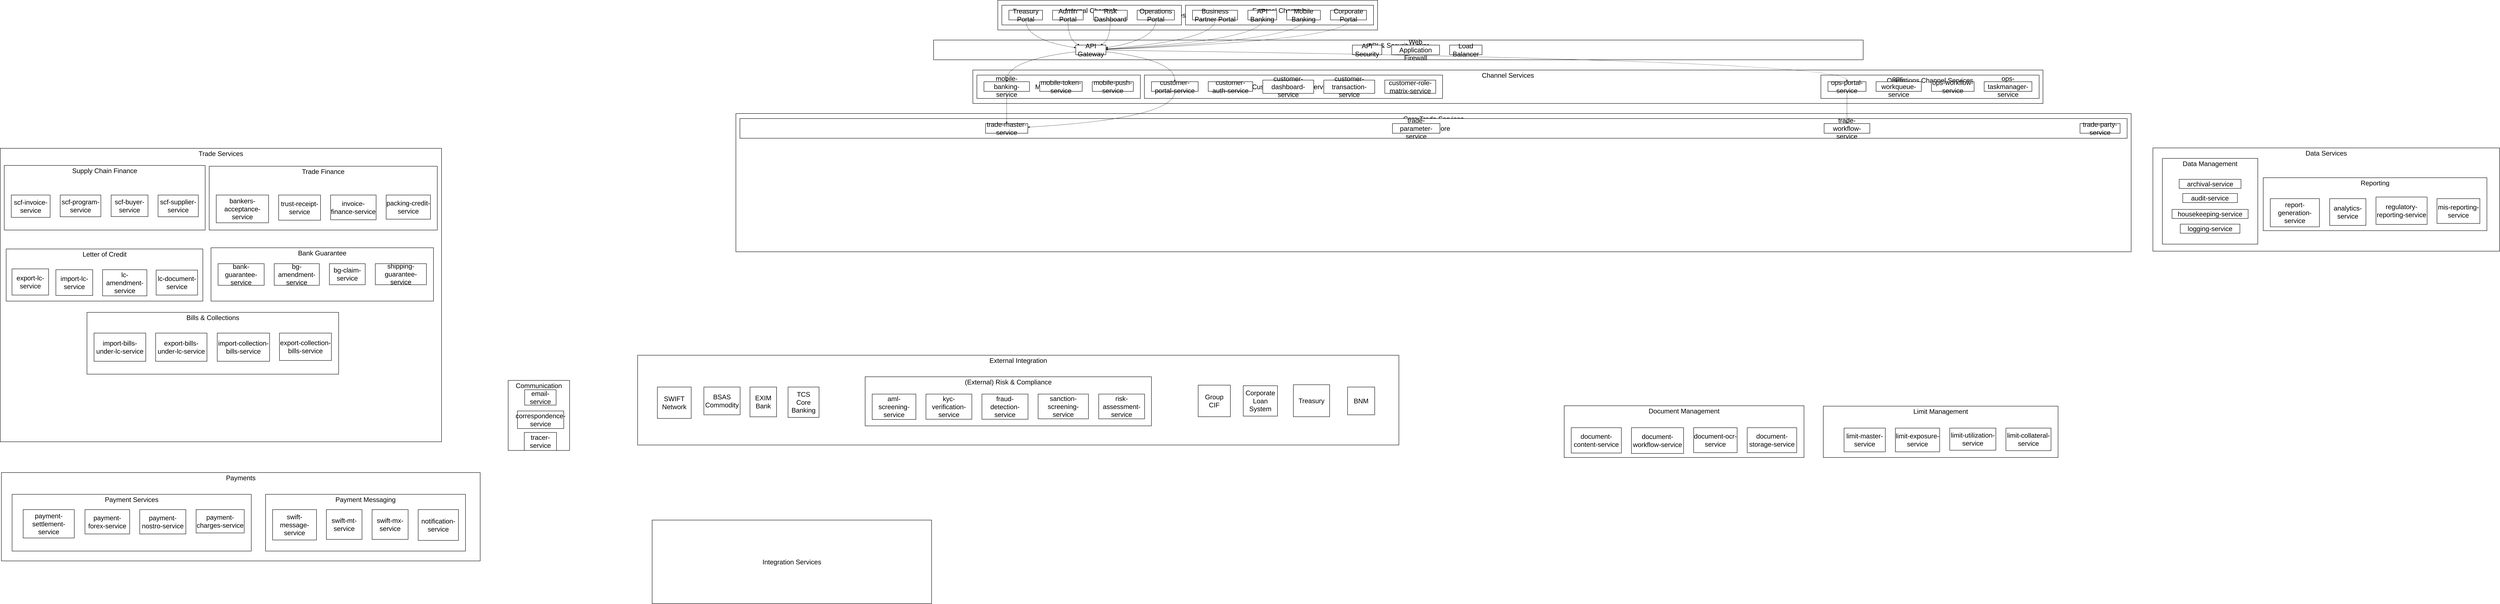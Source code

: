 <mxfile version="24.8.6">
  <diagram name="Page-1" id="Ch82rlO6a8tJsDAHAaDf">
    <mxGraphModel dx="4588" dy="2856" grid="0" gridSize="10" guides="1" tooltips="1" connect="1" arrows="1" fold="1" page="1" pageScale="1" pageWidth="1600" pageHeight="900" math="0" shadow="0">
      <root>
        <mxCell id="0" />
        <mxCell id="1" parent="0" />
        <mxCell id="qGz8__w2eA65XW-UulH--1" value="External Integration" style="whiteSpace=wrap;strokeWidth=2;verticalAlign=top;fontSize=33;" vertex="1" parent="1">
          <mxGeometry x="3186" y="1784" width="3781" height="446" as="geometry" />
        </mxCell>
        <mxCell id="qGz8__w2eA65XW-UulH--9" value="Integration Services" style="whiteSpace=wrap;strokeWidth=2;fontSize=33;" vertex="1" parent="1">
          <mxGeometry x="3258" y="2603" width="1388" height="415" as="geometry" />
        </mxCell>
        <mxCell id="qGz8__w2eA65XW-UulH--16" value="Payments" style="whiteSpace=wrap;strokeWidth=2;verticalAlign=top;fontSize=33;" vertex="1" parent="1">
          <mxGeometry x="26" y="2367" width="2378" height="439" as="geometry" />
        </mxCell>
        <mxCell id="qGz8__w2eA65XW-UulH--20" value="Trade Services" style="whiteSpace=wrap;strokeWidth=2;fontSize=33;verticalAlign=top;" vertex="1" parent="1">
          <mxGeometry x="20" y="756" width="2192" height="1458" as="geometry" />
        </mxCell>
        <mxCell id="qGz8__w2eA65XW-UulH--23" value="Core Trade Services" style="whiteSpace=wrap;strokeWidth=2;verticalAlign=top;fontSize=33;" vertex="1" parent="1">
          <mxGeometry x="3674" y="583" width="6930" height="687" as="geometry" />
        </mxCell>
        <mxCell id="qGz8__w2eA65XW-UulH--27" value="Trade Core" style="whiteSpace=wrap;strokeWidth=2;fontSize=33;" vertex="1" parent="1">
          <mxGeometry x="3694" y="608" width="6890" height="98" as="geometry" />
        </mxCell>
        <mxCell id="qGz8__w2eA65XW-UulH--28" value="Channel Services" style="whiteSpace=wrap;strokeWidth=2;verticalAlign=top;fontSize=33;" vertex="1" parent="1">
          <mxGeometry x="4851" y="367" width="5315" height="166" as="geometry" />
        </mxCell>
        <mxCell id="qGz8__w2eA65XW-UulH--29" value="Mobile Services" style="whiteSpace=wrap;strokeWidth=2;fontSize=33;" vertex="1" parent="1">
          <mxGeometry x="4871" y="392" width="812" height="116" as="geometry" />
        </mxCell>
        <mxCell id="qGz8__w2eA65XW-UulH--30" value="Operations Channel Services" style="whiteSpace=wrap;strokeWidth=2;verticalAlign=top;fontSize=33;" vertex="1" parent="1">
          <mxGeometry x="9063" y="392" width="1084" height="116" as="geometry" />
        </mxCell>
        <mxCell id="qGz8__w2eA65XW-UulH--31" value="Customer Channel Services" style="whiteSpace=wrap;strokeWidth=2;fontSize=33;" vertex="1" parent="1">
          <mxGeometry x="5703" y="392" width="1481" height="116" as="geometry" />
        </mxCell>
        <mxCell id="qGz8__w2eA65XW-UulH--32" value="API &amp; Security Layer" style="whiteSpace=wrap;strokeWidth=2;verticalAlign=top;fontSize=33;" vertex="1" parent="1">
          <mxGeometry x="4656" y="218" width="4617" height="98" as="geometry" />
        </mxCell>
        <mxCell id="qGz8__w2eA65XW-UulH--33" value="Access Layer" style="whiteSpace=wrap;strokeWidth=2;fontSize=33;" vertex="1" parent="1">
          <mxGeometry x="4975" y="20" width="1886" height="148" as="geometry" />
        </mxCell>
        <mxCell id="qGz8__w2eA65XW-UulH--34" value="Internal Channels" style="whiteSpace=wrap;strokeWidth=2;verticalAlign=top;fontSize=33;" vertex="1" parent="1">
          <mxGeometry x="4995" y="45" width="892" height="98" as="geometry" />
        </mxCell>
        <mxCell id="qGz8__w2eA65XW-UulH--35" value="External Channels" style="whiteSpace=wrap;strokeWidth=2;verticalAlign=top;fontSize=33;" vertex="1" parent="1">
          <mxGeometry x="5907" y="45" width="934" height="98" as="geometry" />
        </mxCell>
        <mxCell id="qGz8__w2eA65XW-UulH--36" value="Corporate Portal" style="whiteSpace=wrap;strokeWidth=2;fontSize=33;" vertex="1" parent="1">
          <mxGeometry x="6627" y="70" width="179" height="48" as="geometry" />
        </mxCell>
        <mxCell id="qGz8__w2eA65XW-UulH--37" value="Mobile Banking" style="whiteSpace=wrap;strokeWidth=2;fontSize=33;" vertex="1" parent="1">
          <mxGeometry x="6410" y="70" width="167" height="48" as="geometry" />
        </mxCell>
        <mxCell id="qGz8__w2eA65XW-UulH--38" value="API Banking" style="whiteSpace=wrap;strokeWidth=2;fontSize=33;" vertex="1" parent="1">
          <mxGeometry x="6217" y="70" width="143" height="48" as="geometry" />
        </mxCell>
        <mxCell id="qGz8__w2eA65XW-UulH--39" value="Business Partner Portal" style="whiteSpace=wrap;strokeWidth=2;fontSize=33;" vertex="1" parent="1">
          <mxGeometry x="5942" y="70" width="224" height="48" as="geometry" />
        </mxCell>
        <mxCell id="qGz8__w2eA65XW-UulH--40" value="Operations Portal" style="whiteSpace=wrap;strokeWidth=2;fontSize=33;" vertex="1" parent="1">
          <mxGeometry x="5667" y="70" width="185" height="48" as="geometry" />
        </mxCell>
        <mxCell id="qGz8__w2eA65XW-UulH--41" value="Risk Dashboard" style="whiteSpace=wrap;strokeWidth=2;fontSize=33;" vertex="1" parent="1">
          <mxGeometry x="5450" y="70" width="168" height="48" as="geometry" />
        </mxCell>
        <mxCell id="qGz8__w2eA65XW-UulH--42" value="Admin Portal" style="whiteSpace=wrap;strokeWidth=2;fontSize=33;" vertex="1" parent="1">
          <mxGeometry x="5247" y="70" width="152" height="48" as="geometry" />
        </mxCell>
        <mxCell id="qGz8__w2eA65XW-UulH--43" value="Treasury Portal" style="whiteSpace=wrap;strokeWidth=2;fontSize=33;" vertex="1" parent="1">
          <mxGeometry x="5030" y="70" width="167" height="48" as="geometry" />
        </mxCell>
        <mxCell id="qGz8__w2eA65XW-UulH--44" value="API Gateway" style="whiteSpace=wrap;strokeWidth=2;fontSize=33;" vertex="1" parent="1">
          <mxGeometry x="5362" y="243" width="150" height="48" as="geometry" />
        </mxCell>
        <mxCell id="qGz8__w2eA65XW-UulH--45" value="API Security" style="whiteSpace=wrap;strokeWidth=2;fontSize=33;" vertex="1" parent="1">
          <mxGeometry x="6736" y="243" width="146" height="48" as="geometry" />
        </mxCell>
        <mxCell id="qGz8__w2eA65XW-UulH--46" value="Web Application Firewall" style="whiteSpace=wrap;strokeWidth=2;fontSize=33;" vertex="1" parent="1">
          <mxGeometry x="6931" y="243" width="238" height="48" as="geometry" />
        </mxCell>
        <mxCell id="qGz8__w2eA65XW-UulH--47" value="Load Balancer" style="whiteSpace=wrap;strokeWidth=2;fontSize=33;" vertex="1" parent="1">
          <mxGeometry x="7219" y="243" width="161" height="48" as="geometry" />
        </mxCell>
        <mxCell id="qGz8__w2eA65XW-UulH--48" value="customer-portal-service" style="whiteSpace=wrap;strokeWidth=2;fontSize=33;" vertex="1" parent="1">
          <mxGeometry x="5738" y="425" width="232" height="48" as="geometry" />
        </mxCell>
        <mxCell id="qGz8__w2eA65XW-UulH--49" value="customer-auth-service" style="whiteSpace=wrap;strokeWidth=2;fontSize=33;" vertex="1" parent="1">
          <mxGeometry x="6020" y="425" width="221" height="48" as="geometry" />
        </mxCell>
        <mxCell id="qGz8__w2eA65XW-UulH--50" value="customer-dashboard-service" style="whiteSpace=wrap;strokeWidth=2;fontSize=33;" vertex="1" parent="1">
          <mxGeometry x="6291" y="417" width="253" height="66" as="geometry" />
        </mxCell>
        <mxCell id="qGz8__w2eA65XW-UulH--51" value="customer-transaction-service" style="whiteSpace=wrap;strokeWidth=2;fontSize=33;" vertex="1" parent="1">
          <mxGeometry x="6594" y="417" width="253" height="66" as="geometry" />
        </mxCell>
        <mxCell id="qGz8__w2eA65XW-UulH--52" value="customer-role-matrix-service" style="whiteSpace=wrap;strokeWidth=2;fontSize=33;" vertex="1" parent="1">
          <mxGeometry x="6897" y="417" width="253" height="66" as="geometry" />
        </mxCell>
        <mxCell id="qGz8__w2eA65XW-UulH--53" value="ops-portal-service" style="whiteSpace=wrap;strokeWidth=2;fontSize=33;" vertex="1" parent="1">
          <mxGeometry x="9098" y="425" width="189" height="48" as="geometry" />
        </mxCell>
        <mxCell id="qGz8__w2eA65XW-UulH--54" value="ops-workqueue-service" style="whiteSpace=wrap;strokeWidth=2;fontSize=33;" vertex="1" parent="1">
          <mxGeometry x="9337" y="425" width="225" height="48" as="geometry" />
        </mxCell>
        <mxCell id="qGz8__w2eA65XW-UulH--55" value="ops-workflow-service" style="whiteSpace=wrap;strokeWidth=2;fontSize=33;" vertex="1" parent="1">
          <mxGeometry x="9612" y="425" width="212" height="48" as="geometry" />
        </mxCell>
        <mxCell id="qGz8__w2eA65XW-UulH--56" value="ops-taskmanager-service" style="whiteSpace=wrap;strokeWidth=2;fontSize=33;" vertex="1" parent="1">
          <mxGeometry x="9874" y="425" width="237" height="48" as="geometry" />
        </mxCell>
        <mxCell id="qGz8__w2eA65XW-UulH--57" value="mobile-banking-service" style="whiteSpace=wrap;strokeWidth=2;fontSize=33;" vertex="1" parent="1">
          <mxGeometry x="4906" y="425" width="226" height="48" as="geometry" />
        </mxCell>
        <mxCell id="qGz8__w2eA65XW-UulH--58" value="mobile-token-service" style="whiteSpace=wrap;strokeWidth=2;fontSize=33;" vertex="1" parent="1">
          <mxGeometry x="5183" y="425" width="211" height="48" as="geometry" />
        </mxCell>
        <mxCell id="qGz8__w2eA65XW-UulH--59" value="mobile-push-service" style="whiteSpace=wrap;strokeWidth=2;fontSize=33;" vertex="1" parent="1">
          <mxGeometry x="5444" y="425" width="204" height="48" as="geometry" />
        </mxCell>
        <mxCell id="qGz8__w2eA65XW-UulH--60" value="trade-master-service" style="whiteSpace=wrap;strokeWidth=2;fontSize=33;" vertex="1" parent="1">
          <mxGeometry x="4914" y="633" width="210" height="48" as="geometry" />
        </mxCell>
        <mxCell id="qGz8__w2eA65XW-UulH--61" value="trade-parameter-service" style="whiteSpace=wrap;strokeWidth=2;fontSize=33;" vertex="1" parent="1">
          <mxGeometry x="6935" y="633" width="236" height="48" as="geometry" />
        </mxCell>
        <mxCell id="qGz8__w2eA65XW-UulH--62" value="trade-workflow-service" style="whiteSpace=wrap;strokeWidth=2;fontSize=33;" vertex="1" parent="1">
          <mxGeometry x="9079" y="633" width="227" height="48" as="geometry" />
        </mxCell>
        <mxCell id="qGz8__w2eA65XW-UulH--63" value="trade-party-service" style="whiteSpace=wrap;strokeWidth=2;fontSize=33;" vertex="1" parent="1">
          <mxGeometry x="10350" y="633" width="199" height="48" as="geometry" />
        </mxCell>
        <mxCell id="qGz8__w2eA65XW-UulH--109" value="SWIFT Network" style="whiteSpace=wrap;strokeWidth=2;fontSize=33;" vertex="1" parent="1">
          <mxGeometry x="3284" y="1942" width="168" height="156" as="geometry" />
        </mxCell>
        <mxCell id="qGz8__w2eA65XW-UulH--110" value="BSAS Commodity" style="whiteSpace=wrap;strokeWidth=2;fontSize=33;" vertex="1" parent="1">
          <mxGeometry x="3515" y="1942" width="180" height="138" as="geometry" />
        </mxCell>
        <mxCell id="qGz8__w2eA65XW-UulH--111" value="EXIM Bank" style="whiteSpace=wrap;strokeWidth=2;fontSize=33;" vertex="1" parent="1">
          <mxGeometry x="3744" y="1942" width="132" height="148" as="geometry" />
        </mxCell>
        <mxCell id="qGz8__w2eA65XW-UulH--112" value="TCS&#xa;Core Banking" style="whiteSpace=wrap;strokeWidth=2;fontSize=33;" vertex="1" parent="1">
          <mxGeometry x="3933" y="1942" width="154" height="151" as="geometry" />
        </mxCell>
        <mxCell id="qGz8__w2eA65XW-UulH--113" value="Group&#xa;CIF" style="whiteSpace=wrap;strokeWidth=2;fontSize=33;" vertex="1" parent="1">
          <mxGeometry x="5970" y="1932.5" width="160" height="157" as="geometry" />
        </mxCell>
        <mxCell id="qGz8__w2eA65XW-UulH--114" value="Treasury" style="whiteSpace=wrap;strokeWidth=2;fontSize=33;" vertex="1" parent="1">
          <mxGeometry x="6443" y="1930.5" width="180" height="159" as="geometry" />
        </mxCell>
        <mxCell id="qGz8__w2eA65XW-UulH--115" value="Corporate Loan&#xa;System" style="whiteSpace=wrap;strokeWidth=2;fontSize=33;" vertex="1" parent="1">
          <mxGeometry x="6194" y="1935.5" width="170" height="151" as="geometry" />
        </mxCell>
        <mxCell id="qGz8__w2eA65XW-UulH--116" value="BNM" style="whiteSpace=wrap;strokeWidth=2;fontSize=33;" vertex="1" parent="1">
          <mxGeometry x="6712" y="1942" width="135" height="138" as="geometry" />
        </mxCell>
        <mxCell id="qGz8__w2eA65XW-UulH--117" value="" style="curved=1;startArrow=none;endArrow=block;exitX=0.5;exitY=1.01;entryX=1;entryY=0.45;rounded=0;fontSize=33;" edge="1" parent="1" source="qGz8__w2eA65XW-UulH--36" target="qGz8__w2eA65XW-UulH--44">
          <mxGeometry relative="1" as="geometry">
            <Array as="points">
              <mxPoint x="6716" y="218" />
            </Array>
          </mxGeometry>
        </mxCell>
        <mxCell id="qGz8__w2eA65XW-UulH--118" value="" style="curved=1;startArrow=none;endArrow=block;exitX=0.5;exitY=1.01;entryX=1;entryY=0.44;rounded=0;fontSize=33;" edge="1" parent="1" source="qGz8__w2eA65XW-UulH--37" target="qGz8__w2eA65XW-UulH--44">
          <mxGeometry relative="1" as="geometry">
            <Array as="points">
              <mxPoint x="6493" y="218" />
            </Array>
          </mxGeometry>
        </mxCell>
        <mxCell id="qGz8__w2eA65XW-UulH--119" value="" style="curved=1;startArrow=none;endArrow=block;exitX=0.5;exitY=1.01;entryX=1;entryY=0.42;rounded=0;fontSize=33;" edge="1" parent="1" source="qGz8__w2eA65XW-UulH--38" target="qGz8__w2eA65XW-UulH--44">
          <mxGeometry relative="1" as="geometry">
            <Array as="points">
              <mxPoint x="6288" y="218" />
            </Array>
          </mxGeometry>
        </mxCell>
        <mxCell id="qGz8__w2eA65XW-UulH--120" value="" style="curved=1;startArrow=none;endArrow=block;exitX=0.5;exitY=1.01;entryX=1;entryY=0.39;rounded=0;fontSize=33;" edge="1" parent="1" source="qGz8__w2eA65XW-UulH--39" target="qGz8__w2eA65XW-UulH--44">
          <mxGeometry relative="1" as="geometry">
            <Array as="points">
              <mxPoint x="6054" y="218" />
            </Array>
          </mxGeometry>
        </mxCell>
        <mxCell id="qGz8__w2eA65XW-UulH--121" value="" style="curved=1;startArrow=none;endArrow=block;exitX=0.5;exitY=1.01;entryX=1;entryY=0.27;rounded=0;fontSize=33;" edge="1" parent="1" source="qGz8__w2eA65XW-UulH--40" target="qGz8__w2eA65XW-UulH--44">
          <mxGeometry relative="1" as="geometry">
            <Array as="points">
              <mxPoint x="5760" y="218" />
            </Array>
          </mxGeometry>
        </mxCell>
        <mxCell id="qGz8__w2eA65XW-UulH--122" value="" style="curved=1;startArrow=none;endArrow=block;exitX=0.5;exitY=1.01;entryX=0.82;entryY=0.01;rounded=0;fontSize=33;" edge="1" parent="1" source="qGz8__w2eA65XW-UulH--41" target="qGz8__w2eA65XW-UulH--44">
          <mxGeometry relative="1" as="geometry">
            <Array as="points">
              <mxPoint x="5533" y="218" />
            </Array>
          </mxGeometry>
        </mxCell>
        <mxCell id="qGz8__w2eA65XW-UulH--123" value="" style="curved=1;startArrow=none;endArrow=block;exitX=0.5;exitY=1.01;entryX=0.13;entryY=0.01;rounded=0;fontSize=33;" edge="1" parent="1" source="qGz8__w2eA65XW-UulH--42" target="qGz8__w2eA65XW-UulH--44">
          <mxGeometry relative="1" as="geometry">
            <Array as="points">
              <mxPoint x="5323" y="218" />
            </Array>
          </mxGeometry>
        </mxCell>
        <mxCell id="qGz8__w2eA65XW-UulH--124" value="" style="curved=1;startArrow=none;endArrow=block;exitX=0.5;exitY=1.01;entryX=0;entryY=0.27;rounded=0;fontSize=33;" edge="1" parent="1" source="qGz8__w2eA65XW-UulH--43" target="qGz8__w2eA65XW-UulH--44">
          <mxGeometry relative="1" as="geometry">
            <Array as="points">
              <mxPoint x="5114" y="218" />
            </Array>
          </mxGeometry>
        </mxCell>
        <mxCell id="qGz8__w2eA65XW-UulH--125" value="" style="curved=1;startArrow=none;endArrow=block;exitX=1;exitY=0.69;entryX=0.5;entryY=0.01;rounded=0;fontSize=33;" edge="1" parent="1" source="qGz8__w2eA65XW-UulH--44" target="qGz8__w2eA65XW-UulH--48">
          <mxGeometry relative="1" as="geometry">
            <Array as="points">
              <mxPoint x="5854" y="317" />
            </Array>
          </mxGeometry>
        </mxCell>
        <mxCell id="qGz8__w2eA65XW-UulH--126" value="" style="curved=1;startArrow=none;endArrow=block;exitX=1;exitY=0.53;entryX=0.5;entryY=0.01;rounded=0;fontSize=33;" edge="1" parent="1" source="qGz8__w2eA65XW-UulH--44" target="qGz8__w2eA65XW-UulH--53">
          <mxGeometry relative="1" as="geometry">
            <Array as="points">
              <mxPoint x="9192" y="317" />
            </Array>
          </mxGeometry>
        </mxCell>
        <mxCell id="qGz8__w2eA65XW-UulH--127" value="" style="curved=1;startArrow=none;endArrow=block;exitX=0;exitY=0.69;entryX=0.5;entryY=0.01;rounded=0;fontSize=33;" edge="1" parent="1" source="qGz8__w2eA65XW-UulH--44" target="qGz8__w2eA65XW-UulH--57">
          <mxGeometry relative="1" as="geometry">
            <Array as="points">
              <mxPoint x="5019" y="317" />
            </Array>
          </mxGeometry>
        </mxCell>
        <mxCell id="qGz8__w2eA65XW-UulH--128" value="" style="curved=1;startArrow=none;endArrow=block;exitX=0.5;exitY=1.02;entryX=1;entryY=0.37;rounded=0;fontSize=33;" edge="1" parent="1" source="qGz8__w2eA65XW-UulH--48" target="qGz8__w2eA65XW-UulH--60">
          <mxGeometry relative="1" as="geometry">
            <Array as="points">
              <mxPoint x="5854" y="608" />
            </Array>
          </mxGeometry>
        </mxCell>
        <mxCell id="qGz8__w2eA65XW-UulH--129" value="" style="curved=1;startArrow=none;endArrow=block;exitX=0.5;exitY=1.02;entryX=0.5;entryY=-0.01;rounded=0;fontSize=33;" edge="1" parent="1" source="qGz8__w2eA65XW-UulH--53" target="qGz8__w2eA65XW-UulH--62">
          <mxGeometry relative="1" as="geometry">
            <Array as="points" />
          </mxGeometry>
        </mxCell>
        <mxCell id="qGz8__w2eA65XW-UulH--130" value="" style="curved=1;startArrow=none;endArrow=block;exitX=0.5;exitY=1.02;entryX=0.5;entryY=-0.01;rounded=0;fontSize=33;" edge="1" parent="1" source="qGz8__w2eA65XW-UulH--57" target="qGz8__w2eA65XW-UulH--60">
          <mxGeometry relative="1" as="geometry">
            <Array as="points" />
          </mxGeometry>
        </mxCell>
        <mxCell id="qGz8__w2eA65XW-UulH--166" value="" style="group" vertex="1" connectable="0" parent="1">
          <mxGeometry x="40" y="841" width="998" height="321" as="geometry" />
        </mxCell>
        <mxCell id="qGz8__w2eA65XW-UulH--21" value="Supply Chain Finance" style="whiteSpace=wrap;strokeWidth=2;verticalAlign=top;fontSize=33;" vertex="1" parent="qGz8__w2eA65XW-UulH--166">
          <mxGeometry width="998" height="321" as="geometry" />
        </mxCell>
        <mxCell id="qGz8__w2eA65XW-UulH--80" value="scf-program-service" style="whiteSpace=wrap;strokeWidth=2;fontSize=33;" vertex="1" parent="qGz8__w2eA65XW-UulH--166">
          <mxGeometry x="278" y="147" width="202" height="108" as="geometry" />
        </mxCell>
        <mxCell id="qGz8__w2eA65XW-UulH--81" value="scf-invoice-service" style="whiteSpace=wrap;strokeWidth=2;fontSize=33;" vertex="1" parent="qGz8__w2eA65XW-UulH--166">
          <mxGeometry x="35" y="147" width="193" height="111" as="geometry" />
        </mxCell>
        <mxCell id="qGz8__w2eA65XW-UulH--82" value="scf-buyer-service" style="whiteSpace=wrap;strokeWidth=2;fontSize=33;" vertex="1" parent="qGz8__w2eA65XW-UulH--166">
          <mxGeometry x="531" y="147" width="183" height="107" as="geometry" />
        </mxCell>
        <mxCell id="qGz8__w2eA65XW-UulH--83" value="scf-supplier-service" style="whiteSpace=wrap;strokeWidth=2;fontSize=33;" vertex="1" parent="qGz8__w2eA65XW-UulH--166">
          <mxGeometry x="764" y="147" width="200" height="108" as="geometry" />
        </mxCell>
        <mxCell id="qGz8__w2eA65XW-UulH--167" value="" style="group" vertex="1" connectable="0" parent="1">
          <mxGeometry x="1058" y="845" width="1133" height="317" as="geometry" />
        </mxCell>
        <mxCell id="qGz8__w2eA65XW-UulH--22" value="Trade Finance" style="whiteSpace=wrap;strokeWidth=2;verticalAlign=top;fontSize=33;" vertex="1" parent="qGz8__w2eA65XW-UulH--167">
          <mxGeometry width="1133" height="317" as="geometry" />
        </mxCell>
        <mxCell id="qGz8__w2eA65XW-UulH--76" value="trust-receipt-service" style="whiteSpace=wrap;strokeWidth=2;fontSize=33;" vertex="1" parent="qGz8__w2eA65XW-UulH--167">
          <mxGeometry x="345" y="143" width="208" height="125" as="geometry" />
        </mxCell>
        <mxCell id="qGz8__w2eA65XW-UulH--77" value="bankers-acceptance-service" style="whiteSpace=wrap;strokeWidth=2;fontSize=33;" vertex="1" parent="qGz8__w2eA65XW-UulH--167">
          <mxGeometry x="35" y="143" width="260" height="138" as="geometry" />
        </mxCell>
        <mxCell id="qGz8__w2eA65XW-UulH--78" value="invoice-finance-service" style="whiteSpace=wrap;strokeWidth=2;fontSize=33;" vertex="1" parent="qGz8__w2eA65XW-UulH--167">
          <mxGeometry x="603" y="143" width="226" height="123" as="geometry" />
        </mxCell>
        <mxCell id="qGz8__w2eA65XW-UulH--79" value="packing-credit-service" style="whiteSpace=wrap;strokeWidth=2;fontSize=33;" vertex="1" parent="qGz8__w2eA65XW-UulH--167">
          <mxGeometry x="879" y="143" width="220" height="120" as="geometry" />
        </mxCell>
        <mxCell id="qGz8__w2eA65XW-UulH--168" value="" style="group" vertex="1" connectable="0" parent="1">
          <mxGeometry x="4316" y="1689" width="1422" height="513" as="geometry" />
        </mxCell>
        <mxCell id="qGz8__w2eA65XW-UulH--15" value="(External) Risk &amp; Compliance" style="whiteSpace=wrap;strokeWidth=2;verticalAlign=top;fontSize=33;" vertex="1" parent="qGz8__w2eA65XW-UulH--168">
          <mxGeometry y="202" width="1422" height="244" as="geometry" />
        </mxCell>
        <mxCell id="qGz8__w2eA65XW-UulH--96" value="aml-screening-service" style="whiteSpace=wrap;strokeWidth=2;fontSize=33;" vertex="1" parent="qGz8__w2eA65XW-UulH--168">
          <mxGeometry x="35" y="288" width="217" height="126" as="geometry" />
        </mxCell>
        <mxCell id="qGz8__w2eA65XW-UulH--97" value="kyc-verification-service" style="whiteSpace=wrap;strokeWidth=2;fontSize=33;" vertex="1" parent="qGz8__w2eA65XW-UulH--168">
          <mxGeometry x="302" y="288" width="228" height="125" as="geometry" />
        </mxCell>
        <mxCell id="qGz8__w2eA65XW-UulH--98" value="fraud-detection-service" style="whiteSpace=wrap;strokeWidth=2;fontSize=33;" vertex="1" parent="qGz8__w2eA65XW-UulH--168">
          <mxGeometry x="580" y="288" width="229" height="125" as="geometry" />
        </mxCell>
        <mxCell id="qGz8__w2eA65XW-UulH--99" value="sanction-screening-service" style="whiteSpace=wrap;strokeWidth=2;fontSize=33;" vertex="1" parent="qGz8__w2eA65XW-UulH--168">
          <mxGeometry x="859" y="288" width="250" height="123" as="geometry" />
        </mxCell>
        <mxCell id="qGz8__w2eA65XW-UulH--100" value="risk-assessment-service" style="whiteSpace=wrap;strokeWidth=2;fontSize=33;" vertex="1" parent="qGz8__w2eA65XW-UulH--168">
          <mxGeometry x="1160" y="288" width="228" height="123" as="geometry" />
        </mxCell>
        <mxCell id="qGz8__w2eA65XW-UulH--169" value="" style="group" vertex="1" connectable="0" parent="1">
          <mxGeometry x="1338" y="2475" width="993" height="282" as="geometry" />
        </mxCell>
        <mxCell id="qGz8__w2eA65XW-UulH--14" value="Payment Messaging" style="whiteSpace=wrap;strokeWidth=2;verticalAlign=top;fontSize=33;" vertex="1" parent="qGz8__w2eA65XW-UulH--169">
          <mxGeometry width="993" height="282" as="geometry" />
        </mxCell>
        <mxCell id="qGz8__w2eA65XW-UulH--101" value="swift-message-service" style="whiteSpace=wrap;strokeWidth=2;fontSize=33;" vertex="1" parent="qGz8__w2eA65XW-UulH--169">
          <mxGeometry x="35" y="76" width="218" height="151" as="geometry" />
        </mxCell>
        <mxCell id="qGz8__w2eA65XW-UulH--102" value="swift-mt-service" style="whiteSpace=wrap;strokeWidth=2;fontSize=33;" vertex="1" parent="qGz8__w2eA65XW-UulH--169">
          <mxGeometry x="302" y="76" width="177" height="148" as="geometry" />
        </mxCell>
        <mxCell id="qGz8__w2eA65XW-UulH--103" value="swift-mx-service" style="whiteSpace=wrap;strokeWidth=2;fontSize=33;" vertex="1" parent="qGz8__w2eA65XW-UulH--169">
          <mxGeometry x="529" y="76" width="179" height="148" as="geometry" />
        </mxCell>
        <mxCell id="qGz8__w2eA65XW-UulH--104" value="notification-service" style="whiteSpace=wrap;strokeWidth=2;fontSize=33;" vertex="1" parent="qGz8__w2eA65XW-UulH--169">
          <mxGeometry x="758" y="76" width="200" height="153" as="geometry" />
        </mxCell>
        <mxCell id="qGz8__w2eA65XW-UulH--170" value="" style="group" vertex="1" connectable="0" parent="1">
          <mxGeometry x="79" y="2475" width="1188" height="282" as="geometry" />
        </mxCell>
        <mxCell id="qGz8__w2eA65XW-UulH--17" value="Payment Services" style="whiteSpace=wrap;strokeWidth=2;verticalAlign=top;fontSize=33;" vertex="1" parent="qGz8__w2eA65XW-UulH--170">
          <mxGeometry width="1188" height="282" as="geometry" />
        </mxCell>
        <mxCell id="qGz8__w2eA65XW-UulH--92" value="payment-settlement-service" style="whiteSpace=wrap;strokeWidth=2;fontSize=33;" vertex="1" parent="qGz8__w2eA65XW-UulH--170">
          <mxGeometry x="55" y="76" width="254" height="141" as="geometry" />
        </mxCell>
        <mxCell id="qGz8__w2eA65XW-UulH--93" value="payment-forex-service" style="whiteSpace=wrap;strokeWidth=2;fontSize=33;" vertex="1" parent="qGz8__w2eA65XW-UulH--170">
          <mxGeometry x="362" y="76" width="222" height="121" as="geometry" />
        </mxCell>
        <mxCell id="qGz8__w2eA65XW-UulH--94" value="payment-nostro-service" style="whiteSpace=wrap;strokeWidth=2;fontSize=33;" vertex="1" parent="qGz8__w2eA65XW-UulH--170">
          <mxGeometry x="634" y="76" width="229" height="121" as="geometry" />
        </mxCell>
        <mxCell id="qGz8__w2eA65XW-UulH--95" value="payment-charges-service" style="whiteSpace=wrap;strokeWidth=2;fontSize=33;" vertex="1" parent="qGz8__w2eA65XW-UulH--170">
          <mxGeometry x="914" y="76" width="239" height="116" as="geometry" />
        </mxCell>
        <mxCell id="qGz8__w2eA65XW-UulH--173" value="" style="group" vertex="1" connectable="0" parent="1">
          <mxGeometry x="451" y="1571" width="1250" height="307" as="geometry" />
        </mxCell>
        <mxCell id="qGz8__w2eA65XW-UulH--25" value="Bills &amp; Collections" style="whiteSpace=wrap;strokeWidth=2;verticalAlign=top;fontSize=33;" vertex="1" parent="qGz8__w2eA65XW-UulH--173">
          <mxGeometry width="1250" height="307" as="geometry" />
        </mxCell>
        <mxCell id="qGz8__w2eA65XW-UulH--68" value="import-bills-under-lc-service" style="whiteSpace=wrap;strokeWidth=2;fontSize=33;" vertex="1" parent="qGz8__w2eA65XW-UulH--173">
          <mxGeometry x="35" y="103" width="257" height="140" as="geometry" />
        </mxCell>
        <mxCell id="qGz8__w2eA65XW-UulH--69" value="export-bills-under-lc-service" style="whiteSpace=wrap;strokeWidth=2;fontSize=33;" vertex="1" parent="qGz8__w2eA65XW-UulH--173">
          <mxGeometry x="341" y="103" width="255" height="140" as="geometry" />
        </mxCell>
        <mxCell id="qGz8__w2eA65XW-UulH--70" value="import-collection-bills-service" style="whiteSpace=wrap;strokeWidth=2;fontSize=33;" vertex="1" parent="qGz8__w2eA65XW-UulH--173">
          <mxGeometry x="647" y="103" width="260" height="140" as="geometry" />
        </mxCell>
        <mxCell id="qGz8__w2eA65XW-UulH--71" value="export-collection-bills-service" style="whiteSpace=wrap;strokeWidth=2;fontSize=33;" vertex="1" parent="qGz8__w2eA65XW-UulH--173">
          <mxGeometry x="956" y="103" width="258" height="136" as="geometry" />
        </mxCell>
        <mxCell id="qGz8__w2eA65XW-UulH--174" value="" style="group" vertex="1" connectable="0" parent="1">
          <mxGeometry x="9075" y="2037" width="1166" height="255" as="geometry" />
        </mxCell>
        <mxCell id="qGz8__w2eA65XW-UulH--19" value="Limit Management" style="whiteSpace=wrap;strokeWidth=2;verticalAlign=top;fontSize=33;" vertex="1" parent="qGz8__w2eA65XW-UulH--174">
          <mxGeometry width="1166" height="255" as="geometry" />
        </mxCell>
        <mxCell id="qGz8__w2eA65XW-UulH--84" value="limit-master-service" style="whiteSpace=wrap;strokeWidth=2;fontSize=33;" vertex="1" parent="qGz8__w2eA65XW-UulH--174">
          <mxGeometry x="103" y="109" width="205" height="118" as="geometry" />
        </mxCell>
        <mxCell id="qGz8__w2eA65XW-UulH--85" value="limit-exposure-service" style="whiteSpace=wrap;strokeWidth=2;fontSize=33;" vertex="1" parent="qGz8__w2eA65XW-UulH--174">
          <mxGeometry x="358" y="109" width="220" height="118" as="geometry" />
        </mxCell>
        <mxCell id="qGz8__w2eA65XW-UulH--86" value="limit-utilization-service" style="whiteSpace=wrap;strokeWidth=2;fontSize=33;" vertex="1" parent="qGz8__w2eA65XW-UulH--174">
          <mxGeometry x="628" y="109" width="229" height="110" as="geometry" />
        </mxCell>
        <mxCell id="qGz8__w2eA65XW-UulH--87" value="limit-collateral-service" style="whiteSpace=wrap;strokeWidth=2;fontSize=33;" vertex="1" parent="qGz8__w2eA65XW-UulH--174">
          <mxGeometry x="907" y="109" width="224" height="112" as="geometry" />
        </mxCell>
        <mxCell id="qGz8__w2eA65XW-UulH--175" value="" style="group" vertex="1" connectable="0" parent="1">
          <mxGeometry x="7788" y="2035" width="1191" height="257" as="geometry" />
        </mxCell>
        <mxCell id="qGz8__w2eA65XW-UulH--176" value="" style="group" vertex="1" connectable="0" parent="qGz8__w2eA65XW-UulH--175">
          <mxGeometry width="1191" height="257" as="geometry" />
        </mxCell>
        <mxCell id="qGz8__w2eA65XW-UulH--18" value="Document Management" style="whiteSpace=wrap;strokeWidth=2;verticalAlign=top;fontSize=33;" vertex="1" parent="qGz8__w2eA65XW-UulH--176">
          <mxGeometry width="1191" height="257" as="geometry" />
        </mxCell>
        <mxCell id="qGz8__w2eA65XW-UulH--88" value="document-content-service" style="whiteSpace=wrap;strokeWidth=2;fontSize=33;" vertex="1" parent="qGz8__w2eA65XW-UulH--176">
          <mxGeometry x="35" y="109" width="249" height="126" as="geometry" />
        </mxCell>
        <mxCell id="qGz8__w2eA65XW-UulH--89" value="document-workflow-service" style="whiteSpace=wrap;strokeWidth=2;fontSize=33;" vertex="1" parent="qGz8__w2eA65XW-UulH--176">
          <mxGeometry x="334" y="109" width="259" height="128" as="geometry" />
        </mxCell>
        <mxCell id="qGz8__w2eA65XW-UulH--90" value="document-ocr-service" style="whiteSpace=wrap;strokeWidth=2;fontSize=33;" vertex="1" parent="qGz8__w2eA65XW-UulH--176">
          <mxGeometry x="643" y="109" width="216" height="124" as="geometry" />
        </mxCell>
        <mxCell id="qGz8__w2eA65XW-UulH--91" value="document-storage-service" style="whiteSpace=wrap;strokeWidth=2;fontSize=33;" vertex="1" parent="qGz8__w2eA65XW-UulH--176">
          <mxGeometry x="909" y="109" width="246" height="124" as="geometry" />
        </mxCell>
        <mxCell id="qGz8__w2eA65XW-UulH--180" value="" style="group" vertex="1" connectable="0" parent="1">
          <mxGeometry x="10712" y="754" width="1722" height="513" as="geometry" />
        </mxCell>
        <mxCell id="qGz8__w2eA65XW-UulH--2" value="Data Services" style="whiteSpace=wrap;strokeWidth=2;fontSize=33;verticalAlign=top;" vertex="1" parent="qGz8__w2eA65XW-UulH--180">
          <mxGeometry width="1722" height="513" as="geometry" />
        </mxCell>
        <mxCell id="qGz8__w2eA65XW-UulH--177" value="" style="group" vertex="1" connectable="0" parent="qGz8__w2eA65XW-UulH--180">
          <mxGeometry x="548" y="148" width="1111" height="263" as="geometry" />
        </mxCell>
        <mxCell id="qGz8__w2eA65XW-UulH--8" value="Reporting" style="whiteSpace=wrap;strokeWidth=2;verticalAlign=top;fontSize=33;" vertex="1" parent="qGz8__w2eA65XW-UulH--177">
          <mxGeometry width="1111" height="263" as="geometry" />
        </mxCell>
        <mxCell id="qGz8__w2eA65XW-UulH--105" value="report-generation-service" style="whiteSpace=wrap;strokeWidth=2;fontSize=33;" vertex="1" parent="qGz8__w2eA65XW-UulH--177">
          <mxGeometry x="35" y="104" width="244" height="140" as="geometry" />
        </mxCell>
        <mxCell id="qGz8__w2eA65XW-UulH--106" value="analytics-service" style="whiteSpace=wrap;strokeWidth=2;fontSize=33;" vertex="1" parent="qGz8__w2eA65XW-UulH--177">
          <mxGeometry x="330" y="104" width="180" height="133" as="geometry" />
        </mxCell>
        <mxCell id="qGz8__w2eA65XW-UulH--107" value="regulatory-reporting-service" style="whiteSpace=wrap;strokeWidth=2;fontSize=33;" vertex="1" parent="qGz8__w2eA65XW-UulH--177">
          <mxGeometry x="560" y="96" width="254" height="136" as="geometry" />
        </mxCell>
        <mxCell id="qGz8__w2eA65XW-UulH--108" value="mis-reporting-service" style="whiteSpace=wrap;strokeWidth=2;fontSize=33;" vertex="1" parent="qGz8__w2eA65XW-UulH--177">
          <mxGeometry x="863" y="104" width="213" height="123" as="geometry" />
        </mxCell>
        <mxCell id="qGz8__w2eA65XW-UulH--178" value="" style="group" vertex="1" connectable="0" parent="qGz8__w2eA65XW-UulH--180">
          <mxGeometry x="47" y="52" width="511" height="426" as="geometry" />
        </mxCell>
        <mxCell id="qGz8__w2eA65XW-UulH--179" value="" style="group" vertex="1" connectable="0" parent="qGz8__w2eA65XW-UulH--178">
          <mxGeometry width="474" height="426" as="geometry" />
        </mxCell>
        <mxCell id="qGz8__w2eA65XW-UulH--3" value="Data Management" style="whiteSpace=wrap;strokeWidth=2;verticalAlign=top;fontSize=33;container=0;" vertex="1" parent="qGz8__w2eA65XW-UulH--179">
          <mxGeometry width="474" height="426" as="geometry" />
        </mxCell>
        <mxCell id="qGz8__w2eA65XW-UulH--4" value="archival-service" style="whiteSpace=wrap;strokeWidth=2;fontSize=33;" vertex="1" parent="qGz8__w2eA65XW-UulH--179">
          <mxGeometry x="83.524" y="104.005" width="306.955" height="45.094" as="geometry" />
        </mxCell>
        <mxCell id="qGz8__w2eA65XW-UulH--5" value="audit-service" style="whiteSpace=wrap;strokeWidth=2;fontSize=33;" vertex="1" parent="qGz8__w2eA65XW-UulH--179">
          <mxGeometry x="101.267" y="174.465" width="271.469" height="45.094" as="geometry" />
        </mxCell>
        <mxCell id="qGz8__w2eA65XW-UulH--6" value="housekeeping-service" style="whiteSpace=wrap;strokeWidth=2;fontSize=33;" vertex="1" parent="qGz8__w2eA65XW-UulH--179">
          <mxGeometry x="48.038" y="253.38" width="377.927" height="45.094" as="geometry" />
        </mxCell>
        <mxCell id="qGz8__w2eA65XW-UulH--7" value="logging-service" style="whiteSpace=wrap;strokeWidth=2;fontSize=33;" vertex="1" parent="qGz8__w2eA65XW-UulH--179">
          <mxGeometry x="88.847" y="326.659" width="296.309" height="45.094" as="geometry" />
        </mxCell>
        <mxCell id="qGz8__w2eA65XW-UulH--182" value="" style="group" vertex="1" connectable="0" parent="1">
          <mxGeometry x="20.5" y="1256" width="1037" height="259" as="geometry" />
        </mxCell>
        <mxCell id="qGz8__w2eA65XW-UulH--183" value="Letter of Credit" style="whiteSpace=wrap;strokeWidth=2;verticalAlign=top;fontSize=33;" vertex="1" parent="qGz8__w2eA65XW-UulH--182">
          <mxGeometry x="29" width="977" height="259" as="geometry" />
        </mxCell>
        <mxCell id="qGz8__w2eA65XW-UulH--184" value="import-lc-service" style="whiteSpace=wrap;strokeWidth=2;fontSize=33;" vertex="1" parent="qGz8__w2eA65XW-UulH--182">
          <mxGeometry x="276" y="103" width="183" height="128" as="geometry" />
        </mxCell>
        <mxCell id="qGz8__w2eA65XW-UulH--185" value="export-lc-service" style="whiteSpace=wrap;strokeWidth=2;fontSize=33;" vertex="1" parent="qGz8__w2eA65XW-UulH--182">
          <mxGeometry x="58" y="99" width="182" height="130" as="geometry" />
        </mxCell>
        <mxCell id="qGz8__w2eA65XW-UulH--186" value="lc-amendment-service" style="whiteSpace=wrap;strokeWidth=2;fontSize=33;" vertex="1" parent="qGz8__w2eA65XW-UulH--182">
          <mxGeometry x="508" y="103" width="220" height="130" as="geometry" />
        </mxCell>
        <mxCell id="qGz8__w2eA65XW-UulH--187" value="lc-document-service" style="whiteSpace=wrap;strokeWidth=2;fontSize=33;" vertex="1" parent="qGz8__w2eA65XW-UulH--182">
          <mxGeometry x="774" y="105" width="206" height="124" as="geometry" />
        </mxCell>
        <mxCell id="qGz8__w2eA65XW-UulH--172" value="" style="group" vertex="1" connectable="0" parent="1">
          <mxGeometry x="1067" y="1250" width="1105" height="265" as="geometry" />
        </mxCell>
        <mxCell id="qGz8__w2eA65XW-UulH--24" value="Bank Guarantee" style="whiteSpace=wrap;strokeWidth=2;verticalAlign=top;fontSize=33;" vertex="1" parent="qGz8__w2eA65XW-UulH--172">
          <mxGeometry width="1105" height="265" as="geometry" />
        </mxCell>
        <mxCell id="qGz8__w2eA65XW-UulH--72" value="bank-guarantee-service" style="whiteSpace=wrap;strokeWidth=2;fontSize=33;" vertex="1" parent="qGz8__w2eA65XW-UulH--172">
          <mxGeometry x="35" y="79.137" width="229" height="107.452" as="geometry" />
        </mxCell>
        <mxCell id="qGz8__w2eA65XW-UulH--73" value="bg-amendment-service" style="whiteSpace=wrap;strokeWidth=2;fontSize=33;" vertex="1" parent="qGz8__w2eA65XW-UulH--172">
          <mxGeometry x="314" y="79.137" width="224" height="107.452" as="geometry" />
        </mxCell>
        <mxCell id="qGz8__w2eA65XW-UulH--74" value="bg-claim-service" style="whiteSpace=wrap;strokeWidth=2;fontSize=33;" vertex="1" parent="qGz8__w2eA65XW-UulH--172">
          <mxGeometry x="588" y="79.137" width="178" height="104.548" as="geometry" />
        </mxCell>
        <mxCell id="qGz8__w2eA65XW-UulH--75" value="shipping-guarantee-service" style="whiteSpace=wrap;strokeWidth=2;fontSize=33;" vertex="1" parent="qGz8__w2eA65XW-UulH--172">
          <mxGeometry x="816" y="79.137" width="254" height="104.548" as="geometry" />
        </mxCell>
        <mxCell id="qGz8__w2eA65XW-UulH--188" value="" style="group" vertex="1" connectable="0" parent="1">
          <mxGeometry x="2543" y="1909" width="305" height="348" as="geometry" />
        </mxCell>
        <mxCell id="qGz8__w2eA65XW-UulH--10" value="Communication" style="whiteSpace=wrap;strokeWidth=2;verticalAlign=top;fontSize=33;container=0;" vertex="1" parent="qGz8__w2eA65XW-UulH--188">
          <mxGeometry width="305" height="348" as="geometry" />
        </mxCell>
        <mxCell id="qGz8__w2eA65XW-UulH--11" value="email-service" style="whiteSpace=wrap;strokeWidth=2;fontSize=33;container=0;" vertex="1" parent="qGz8__w2eA65XW-UulH--188">
          <mxGeometry x="82" y="46.328" width="156" height="76.495" as="geometry" />
        </mxCell>
        <mxCell id="qGz8__w2eA65XW-UulH--12" value="correspondence-service" style="whiteSpace=wrap;strokeWidth=2;fontSize=33;container=0;" vertex="1" parent="qGz8__w2eA65XW-UulH--188">
          <mxGeometry x="46" y="151.913" width="230" height="87.269" as="geometry" />
        </mxCell>
        <mxCell id="qGz8__w2eA65XW-UulH--13" value="tracer-service" style="whiteSpace=wrap;strokeWidth=2;fontSize=33;container=0;" vertex="1" parent="qGz8__w2eA65XW-UulH--188">
          <mxGeometry x="80" y="258.576" width="160" height="89.424" as="geometry" />
        </mxCell>
      </root>
    </mxGraphModel>
  </diagram>
</mxfile>
